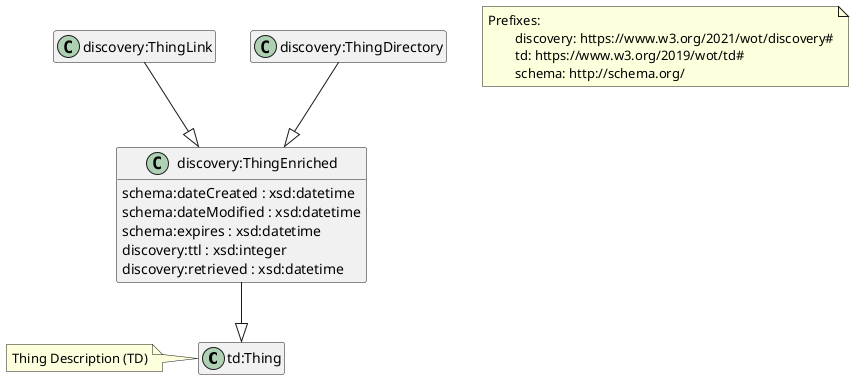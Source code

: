@startuml
hide members
class "td:Thing"

class "discovery:ThingEnriched" {
  schema:dateCreated : xsd:datetime
  schema:dateModified : xsd:datetime
  schema:expires : xsd:datetime
  discovery:ttl : xsd:integer
  discovery:retrieved : xsd:datetime
}


note left of "td:Thing" 
  Thing Description (TD)
end note




"discovery:ThingEnriched" --|> "td:Thing"
"discovery:ThingLink" --|> "discovery:ThingEnriched"
"discovery:ThingDirectory" --|> "discovery:ThingEnriched"

show "discovery:ThingEnriched" attributes
note "Prefixes:\n\tdiscovery: https://www.w3.org/2021/wot/discovery#\n\ttd: https://www.w3.org/2019/wot/td#\n\tschema: http://schema.org/" as N1
@enduml
